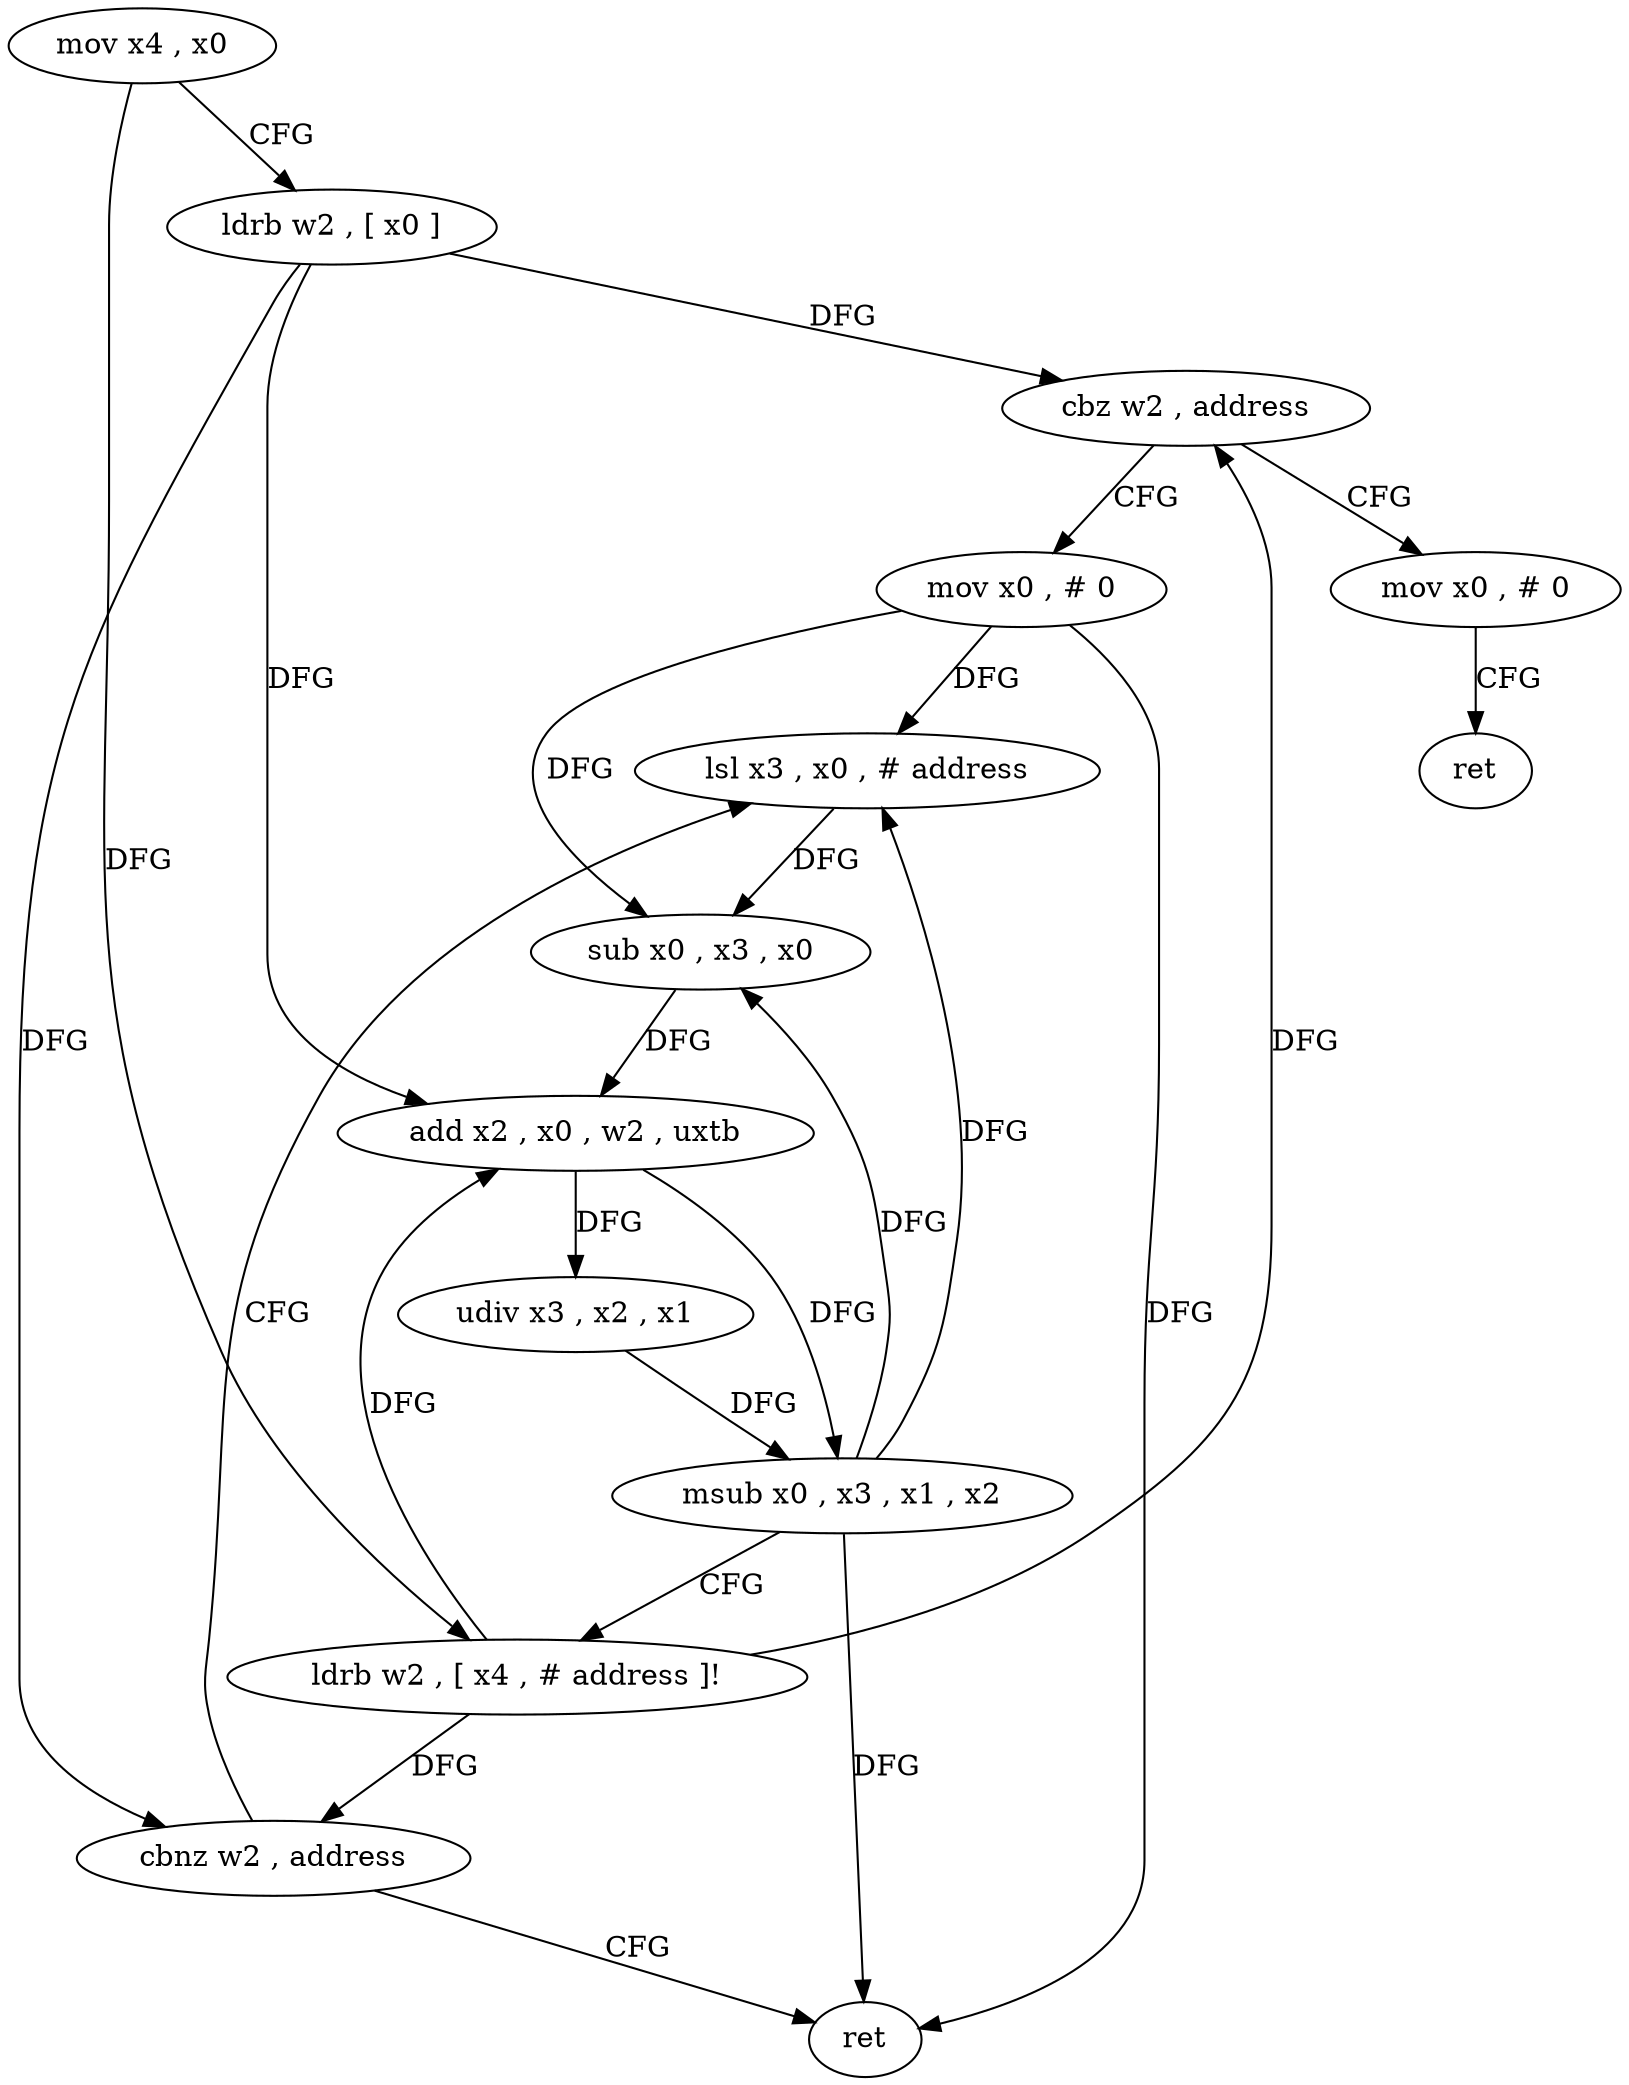 digraph "func" {
"4282628" [label = "mov x4 , x0" ]
"4282632" [label = "ldrb w2 , [ x0 ]" ]
"4282636" [label = "cbz w2 , address" ]
"4282676" [label = "mov x0 , # 0" ]
"4282640" [label = "mov x0 , # 0" ]
"4282680" [label = "ret" ]
"4282644" [label = "lsl x3 , x0 , # address" ]
"4282648" [label = "sub x0 , x3 , x0" ]
"4282652" [label = "add x2 , x0 , w2 , uxtb" ]
"4282656" [label = "udiv x3 , x2 , x1" ]
"4282660" [label = "msub x0 , x3 , x1 , x2" ]
"4282664" [label = "ldrb w2 , [ x4 , # address ]!" ]
"4282668" [label = "cbnz w2 , address" ]
"4282672" [label = "ret" ]
"4282628" -> "4282632" [ label = "CFG" ]
"4282628" -> "4282664" [ label = "DFG" ]
"4282632" -> "4282636" [ label = "DFG" ]
"4282632" -> "4282652" [ label = "DFG" ]
"4282632" -> "4282668" [ label = "DFG" ]
"4282636" -> "4282676" [ label = "CFG" ]
"4282636" -> "4282640" [ label = "CFG" ]
"4282676" -> "4282680" [ label = "CFG" ]
"4282640" -> "4282644" [ label = "DFG" ]
"4282640" -> "4282648" [ label = "DFG" ]
"4282640" -> "4282672" [ label = "DFG" ]
"4282644" -> "4282648" [ label = "DFG" ]
"4282648" -> "4282652" [ label = "DFG" ]
"4282652" -> "4282656" [ label = "DFG" ]
"4282652" -> "4282660" [ label = "DFG" ]
"4282656" -> "4282660" [ label = "DFG" ]
"4282660" -> "4282664" [ label = "CFG" ]
"4282660" -> "4282644" [ label = "DFG" ]
"4282660" -> "4282648" [ label = "DFG" ]
"4282660" -> "4282672" [ label = "DFG" ]
"4282664" -> "4282668" [ label = "DFG" ]
"4282664" -> "4282636" [ label = "DFG" ]
"4282664" -> "4282652" [ label = "DFG" ]
"4282668" -> "4282644" [ label = "CFG" ]
"4282668" -> "4282672" [ label = "CFG" ]
}
